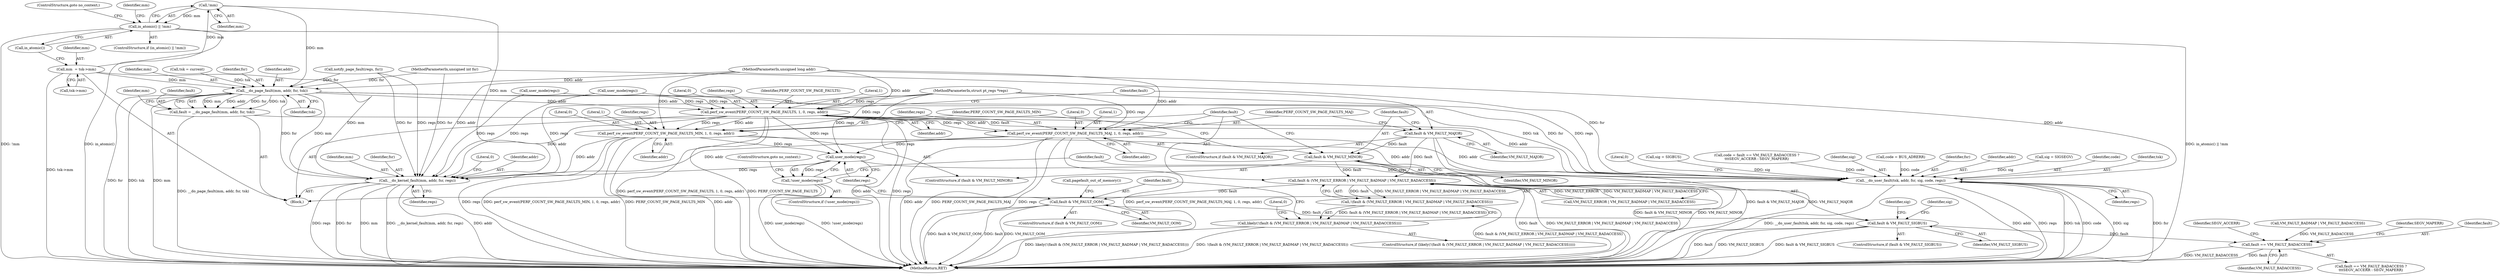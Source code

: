 digraph "1_linux_a8b0ca17b80e92faab46ee7179ba9e99ccb61233_6@pointer" {
"1000135" [label="(Call,!mm)"];
"1000127" [label="(Call,mm  = tsk->mm)"];
"1000133" [label="(Call,in_atomic() || !mm)"];
"1000178" [label="(Call,__do_page_fault(mm, addr, fsr, tsk))"];
"1000176" [label="(Call,fault = __do_page_fault(mm, addr, fsr, tsk))"];
"1000195" [label="(Call,fault & VM_FAULT_MAJOR)"];
"1000206" [label="(Call,fault & VM_FAULT_MINOR)"];
"1000218" [label="(Call,fault & (VM_FAULT_ERROR | VM_FAULT_BADMAP | VM_FAULT_BADACCESS))"];
"1000217" [label="(Call,!(fault & (VM_FAULT_ERROR | VM_FAULT_BADMAP | VM_FAULT_BADACCESS)))"];
"1000216" [label="(Call,likely(!(fault & (VM_FAULT_ERROR | VM_FAULT_BADMAP | VM_FAULT_BADACCESS))))"];
"1000228" [label="(Call,fault & VM_FAULT_OOM)"];
"1000241" [label="(Call,fault & VM_FAULT_SIGBUS)"];
"1000259" [label="(Call,fault == VM_FAULT_BADACCESS)"];
"1000188" [label="(Call,perf_sw_event(PERF_COUNT_SW_PAGE_FAULTS, 1, 0, regs, addr))"];
"1000198" [label="(Call,perf_sw_event(PERF_COUNT_SW_PAGE_FAULTS_MAJ, 1, 0, regs, addr))"];
"1000237" [label="(Call,user_mode(regs))"];
"1000236" [label="(Call,!user_mode(regs))"];
"1000264" [label="(Call,__do_user_fault(tsk, addr, fsr, sig, code, regs))"];
"1000274" [label="(Call,__do_kernel_fault(mm, addr, fsr, regs))"];
"1000209" [label="(Call,perf_sw_event(PERF_COUNT_SW_PAGE_FAULTS_MIN, 1, 0, regs, addr))"];
"1000137" [label="(ControlStructure,goto no_context;)"];
"1000179" [label="(Identifier,mm)"];
"1000227" [label="(ControlStructure,if (fault & VM_FAULT_OOM))"];
"1000239" [label="(ControlStructure,goto no_context;)"];
"1000133" [label="(Call,in_atomic() || !mm)"];
"1000193" [label="(Identifier,addr)"];
"1000272" [label="(Literal,0)"];
"1000230" [label="(Identifier,VM_FAULT_OOM)"];
"1000275" [label="(Identifier,mm)"];
"1000209" [label="(Call,perf_sw_event(PERF_COUNT_SW_PAGE_FAULTS_MIN, 1, 0, regs, addr))"];
"1000124" [label="(Call,tsk = current)"];
"1000235" [label="(ControlStructure,if (!user_mode(regs)))"];
"1000194" [label="(ControlStructure,if (fault & VM_FAULT_MAJOR))"];
"1000208" [label="(Identifier,VM_FAULT_MINOR)"];
"1000277" [label="(Identifier,fsr)"];
"1000182" [label="(Identifier,tsk)"];
"1000218" [label="(Call,fault & (VM_FAULT_ERROR | VM_FAULT_BADMAP | VM_FAULT_BADACCESS))"];
"1000129" [label="(Call,tsk->mm)"];
"1000190" [label="(Literal,1)"];
"1000232" [label="(Call,pagefault_out_of_memory())"];
"1000263" [label="(Identifier,SEGV_MAPERR)"];
"1000217" [label="(Call,!(fault & (VM_FAULT_ERROR | VM_FAULT_BADMAP | VM_FAULT_BADACCESS)))"];
"1000260" [label="(Identifier,fault)"];
"1000245" [label="(Call,sig = SIGBUS)"];
"1000262" [label="(Identifier,SEGV_ACCERR)"];
"1000215" [label="(ControlStructure,if (likely(!(fault & (VM_FAULT_ERROR | VM_FAULT_BADMAP | VM_FAULT_BADACCESS)))))"];
"1000127" [label="(Call,mm  = tsk->mm)"];
"1000196" [label="(Identifier,fault)"];
"1000181" [label="(Identifier,fsr)"];
"1000111" [label="(MethodParameterIn,struct pt_regs *regs)"];
"1000261" [label="(Identifier,VM_FAULT_BADACCESS)"];
"1000191" [label="(Literal,0)"];
"1000212" [label="(Literal,0)"];
"1000281" [label="(MethodReturn,RET)"];
"1000195" [label="(Call,fault & VM_FAULT_MAJOR)"];
"1000112" [label="(Block,)"];
"1000237" [label="(Call,user_mode(regs))"];
"1000203" [label="(Identifier,addr)"];
"1000192" [label="(Identifier,regs)"];
"1000205" [label="(ControlStructure,if (fault & VM_FAULT_MINOR))"];
"1000264" [label="(Call,__do_user_fault(tsk, addr, fsr, sig, code, regs))"];
"1000256" [label="(Call,code = fault == VM_FAULT_BADACCESS ?\n\t\t\tSEGV_ACCERR : SEGV_MAPERR)"];
"1000236" [label="(Call,!user_mode(regs))"];
"1000242" [label="(Identifier,fault)"];
"1000202" [label="(Identifier,regs)"];
"1000149" [label="(Call,user_mode(regs))"];
"1000210" [label="(Identifier,PERF_COUNT_SW_PAGE_FAULTS_MIN)"];
"1000109" [label="(MethodParameterIn,unsigned long addr)"];
"1000278" [label="(Identifier,regs)"];
"1000258" [label="(Call,fault == VM_FAULT_BADACCESS ?\n\t\t\tSEGV_ACCERR : SEGV_MAPERR)"];
"1000180" [label="(Identifier,addr)"];
"1000270" [label="(Identifier,regs)"];
"1000201" [label="(Literal,0)"];
"1000134" [label="(Call,in_atomic())"];
"1000143" [label="(Identifier,mm)"];
"1000268" [label="(Identifier,sig)"];
"1000214" [label="(Identifier,addr)"];
"1000228" [label="(Call,fault & VM_FAULT_OOM)"];
"1000219" [label="(Identifier,fault)"];
"1000229" [label="(Identifier,fault)"];
"1000240" [label="(ControlStructure,if (fault & VM_FAULT_SIGBUS))"];
"1000243" [label="(Identifier,VM_FAULT_SIGBUS)"];
"1000246" [label="(Identifier,sig)"];
"1000248" [label="(Call,code = BUS_ADRERR)"];
"1000189" [label="(Identifier,PERF_COUNT_SW_PAGE_FAULTS)"];
"1000198" [label="(Call,perf_sw_event(PERF_COUNT_SW_PAGE_FAULTS_MAJ, 1, 0, regs, addr))"];
"1000110" [label="(MethodParameterIn,unsigned int fsr)"];
"1000259" [label="(Call,fault == VM_FAULT_BADACCESS)"];
"1000238" [label="(Identifier,regs)"];
"1000119" [label="(Call,notify_page_fault(regs, fsr))"];
"1000280" [label="(Literal,0)"];
"1000267" [label="(Identifier,fsr)"];
"1000206" [label="(Call,fault & VM_FAULT_MINOR)"];
"1000128" [label="(Identifier,mm)"];
"1000211" [label="(Literal,1)"];
"1000241" [label="(Call,fault & VM_FAULT_SIGBUS)"];
"1000266" [label="(Identifier,addr)"];
"1000186" [label="(Identifier,mm)"];
"1000136" [label="(Identifier,mm)"];
"1000213" [label="(Identifier,regs)"];
"1000226" [label="(Literal,0)"];
"1000274" [label="(Call,__do_kernel_fault(mm, addr, fsr, regs))"];
"1000216" [label="(Call,likely(!(fault & (VM_FAULT_ERROR | VM_FAULT_BADMAP | VM_FAULT_BADACCESS))))"];
"1000178" [label="(Call,__do_page_fault(mm, addr, fsr, tsk))"];
"1000132" [label="(ControlStructure,if (in_atomic() || !mm))"];
"1000199" [label="(Identifier,PERF_COUNT_SW_PAGE_FAULTS_MAJ)"];
"1000177" [label="(Identifier,fault)"];
"1000188" [label="(Call,perf_sw_event(PERF_COUNT_SW_PAGE_FAULTS, 1, 0, regs, addr))"];
"1000276" [label="(Identifier,addr)"];
"1000220" [label="(Call,VM_FAULT_ERROR | VM_FAULT_BADMAP | VM_FAULT_BADACCESS)"];
"1000200" [label="(Literal,1)"];
"1000207" [label="(Identifier,fault)"];
"1000176" [label="(Call,fault = __do_page_fault(mm, addr, fsr, tsk))"];
"1000253" [label="(Call,sig = SIGSEGV)"];
"1000197" [label="(Identifier,VM_FAULT_MAJOR)"];
"1000222" [label="(Call,VM_FAULT_BADMAP | VM_FAULT_BADACCESS)"];
"1000135" [label="(Call,!mm)"];
"1000168" [label="(Call,user_mode(regs))"];
"1000269" [label="(Identifier,code)"];
"1000254" [label="(Identifier,sig)"];
"1000265" [label="(Identifier,tsk)"];
"1000135" -> "1000133"  [label="AST: "];
"1000135" -> "1000136"  [label="CFG: "];
"1000136" -> "1000135"  [label="AST: "];
"1000133" -> "1000135"  [label="CFG: "];
"1000135" -> "1000133"  [label="DDG: mm"];
"1000127" -> "1000135"  [label="DDG: mm"];
"1000135" -> "1000178"  [label="DDG: mm"];
"1000135" -> "1000274"  [label="DDG: mm"];
"1000127" -> "1000112"  [label="AST: "];
"1000127" -> "1000129"  [label="CFG: "];
"1000128" -> "1000127"  [label="AST: "];
"1000129" -> "1000127"  [label="AST: "];
"1000134" -> "1000127"  [label="CFG: "];
"1000127" -> "1000281"  [label="DDG: tsk->mm"];
"1000127" -> "1000178"  [label="DDG: mm"];
"1000127" -> "1000274"  [label="DDG: mm"];
"1000133" -> "1000132"  [label="AST: "];
"1000133" -> "1000134"  [label="CFG: "];
"1000134" -> "1000133"  [label="AST: "];
"1000137" -> "1000133"  [label="CFG: "];
"1000143" -> "1000133"  [label="CFG: "];
"1000133" -> "1000281"  [label="DDG: in_atomic()"];
"1000133" -> "1000281"  [label="DDG: in_atomic() || !mm"];
"1000133" -> "1000281"  [label="DDG: !mm"];
"1000178" -> "1000176"  [label="AST: "];
"1000178" -> "1000182"  [label="CFG: "];
"1000179" -> "1000178"  [label="AST: "];
"1000180" -> "1000178"  [label="AST: "];
"1000181" -> "1000178"  [label="AST: "];
"1000182" -> "1000178"  [label="AST: "];
"1000176" -> "1000178"  [label="CFG: "];
"1000178" -> "1000281"  [label="DDG: fsr"];
"1000178" -> "1000281"  [label="DDG: tsk"];
"1000178" -> "1000281"  [label="DDG: mm"];
"1000178" -> "1000176"  [label="DDG: mm"];
"1000178" -> "1000176"  [label="DDG: addr"];
"1000178" -> "1000176"  [label="DDG: fsr"];
"1000178" -> "1000176"  [label="DDG: tsk"];
"1000109" -> "1000178"  [label="DDG: addr"];
"1000119" -> "1000178"  [label="DDG: fsr"];
"1000110" -> "1000178"  [label="DDG: fsr"];
"1000124" -> "1000178"  [label="DDG: tsk"];
"1000178" -> "1000188"  [label="DDG: addr"];
"1000178" -> "1000264"  [label="DDG: tsk"];
"1000178" -> "1000264"  [label="DDG: fsr"];
"1000178" -> "1000274"  [label="DDG: mm"];
"1000178" -> "1000274"  [label="DDG: fsr"];
"1000176" -> "1000112"  [label="AST: "];
"1000177" -> "1000176"  [label="AST: "];
"1000186" -> "1000176"  [label="CFG: "];
"1000176" -> "1000281"  [label="DDG: __do_page_fault(mm, addr, fsr, tsk)"];
"1000176" -> "1000195"  [label="DDG: fault"];
"1000195" -> "1000194"  [label="AST: "];
"1000195" -> "1000197"  [label="CFG: "];
"1000196" -> "1000195"  [label="AST: "];
"1000197" -> "1000195"  [label="AST: "];
"1000199" -> "1000195"  [label="CFG: "];
"1000207" -> "1000195"  [label="CFG: "];
"1000195" -> "1000281"  [label="DDG: fault & VM_FAULT_MAJOR"];
"1000195" -> "1000281"  [label="DDG: VM_FAULT_MAJOR"];
"1000195" -> "1000206"  [label="DDG: fault"];
"1000195" -> "1000218"  [label="DDG: fault"];
"1000206" -> "1000205"  [label="AST: "];
"1000206" -> "1000208"  [label="CFG: "];
"1000207" -> "1000206"  [label="AST: "];
"1000208" -> "1000206"  [label="AST: "];
"1000210" -> "1000206"  [label="CFG: "];
"1000219" -> "1000206"  [label="CFG: "];
"1000206" -> "1000281"  [label="DDG: fault & VM_FAULT_MINOR"];
"1000206" -> "1000281"  [label="DDG: VM_FAULT_MINOR"];
"1000206" -> "1000218"  [label="DDG: fault"];
"1000218" -> "1000217"  [label="AST: "];
"1000218" -> "1000220"  [label="CFG: "];
"1000219" -> "1000218"  [label="AST: "];
"1000220" -> "1000218"  [label="AST: "];
"1000217" -> "1000218"  [label="CFG: "];
"1000218" -> "1000281"  [label="DDG: fault"];
"1000218" -> "1000281"  [label="DDG: VM_FAULT_ERROR | VM_FAULT_BADMAP | VM_FAULT_BADACCESS"];
"1000218" -> "1000217"  [label="DDG: fault"];
"1000218" -> "1000217"  [label="DDG: VM_FAULT_ERROR | VM_FAULT_BADMAP | VM_FAULT_BADACCESS"];
"1000220" -> "1000218"  [label="DDG: VM_FAULT_ERROR"];
"1000220" -> "1000218"  [label="DDG: VM_FAULT_BADMAP | VM_FAULT_BADACCESS"];
"1000218" -> "1000228"  [label="DDG: fault"];
"1000217" -> "1000216"  [label="AST: "];
"1000216" -> "1000217"  [label="CFG: "];
"1000217" -> "1000281"  [label="DDG: fault & (VM_FAULT_ERROR | VM_FAULT_BADMAP | VM_FAULT_BADACCESS)"];
"1000217" -> "1000216"  [label="DDG: fault & (VM_FAULT_ERROR | VM_FAULT_BADMAP | VM_FAULT_BADACCESS)"];
"1000216" -> "1000215"  [label="AST: "];
"1000226" -> "1000216"  [label="CFG: "];
"1000229" -> "1000216"  [label="CFG: "];
"1000216" -> "1000281"  [label="DDG: likely(!(fault & (VM_FAULT_ERROR | VM_FAULT_BADMAP | VM_FAULT_BADACCESS)))"];
"1000216" -> "1000281"  [label="DDG: !(fault & (VM_FAULT_ERROR | VM_FAULT_BADMAP | VM_FAULT_BADACCESS))"];
"1000228" -> "1000227"  [label="AST: "];
"1000228" -> "1000230"  [label="CFG: "];
"1000229" -> "1000228"  [label="AST: "];
"1000230" -> "1000228"  [label="AST: "];
"1000232" -> "1000228"  [label="CFG: "];
"1000238" -> "1000228"  [label="CFG: "];
"1000228" -> "1000281"  [label="DDG: fault & VM_FAULT_OOM"];
"1000228" -> "1000281"  [label="DDG: fault"];
"1000228" -> "1000281"  [label="DDG: VM_FAULT_OOM"];
"1000228" -> "1000241"  [label="DDG: fault"];
"1000241" -> "1000240"  [label="AST: "];
"1000241" -> "1000243"  [label="CFG: "];
"1000242" -> "1000241"  [label="AST: "];
"1000243" -> "1000241"  [label="AST: "];
"1000246" -> "1000241"  [label="CFG: "];
"1000254" -> "1000241"  [label="CFG: "];
"1000241" -> "1000281"  [label="DDG: fault & VM_FAULT_SIGBUS"];
"1000241" -> "1000281"  [label="DDG: fault"];
"1000241" -> "1000281"  [label="DDG: VM_FAULT_SIGBUS"];
"1000241" -> "1000259"  [label="DDG: fault"];
"1000259" -> "1000258"  [label="AST: "];
"1000259" -> "1000261"  [label="CFG: "];
"1000260" -> "1000259"  [label="AST: "];
"1000261" -> "1000259"  [label="AST: "];
"1000262" -> "1000259"  [label="CFG: "];
"1000263" -> "1000259"  [label="CFG: "];
"1000259" -> "1000281"  [label="DDG: fault"];
"1000259" -> "1000281"  [label="DDG: VM_FAULT_BADACCESS"];
"1000222" -> "1000259"  [label="DDG: VM_FAULT_BADACCESS"];
"1000188" -> "1000112"  [label="AST: "];
"1000188" -> "1000193"  [label="CFG: "];
"1000189" -> "1000188"  [label="AST: "];
"1000190" -> "1000188"  [label="AST: "];
"1000191" -> "1000188"  [label="AST: "];
"1000192" -> "1000188"  [label="AST: "];
"1000193" -> "1000188"  [label="AST: "];
"1000196" -> "1000188"  [label="CFG: "];
"1000188" -> "1000281"  [label="DDG: perf_sw_event(PERF_COUNT_SW_PAGE_FAULTS, 1, 0, regs, addr)"];
"1000188" -> "1000281"  [label="DDG: PERF_COUNT_SW_PAGE_FAULTS"];
"1000188" -> "1000281"  [label="DDG: addr"];
"1000188" -> "1000281"  [label="DDG: regs"];
"1000168" -> "1000188"  [label="DDG: regs"];
"1000149" -> "1000188"  [label="DDG: regs"];
"1000111" -> "1000188"  [label="DDG: regs"];
"1000109" -> "1000188"  [label="DDG: addr"];
"1000188" -> "1000198"  [label="DDG: regs"];
"1000188" -> "1000198"  [label="DDG: addr"];
"1000188" -> "1000209"  [label="DDG: regs"];
"1000188" -> "1000209"  [label="DDG: addr"];
"1000188" -> "1000237"  [label="DDG: regs"];
"1000188" -> "1000264"  [label="DDG: addr"];
"1000188" -> "1000274"  [label="DDG: addr"];
"1000198" -> "1000194"  [label="AST: "];
"1000198" -> "1000203"  [label="CFG: "];
"1000199" -> "1000198"  [label="AST: "];
"1000200" -> "1000198"  [label="AST: "];
"1000201" -> "1000198"  [label="AST: "];
"1000202" -> "1000198"  [label="AST: "];
"1000203" -> "1000198"  [label="AST: "];
"1000219" -> "1000198"  [label="CFG: "];
"1000198" -> "1000281"  [label="DDG: addr"];
"1000198" -> "1000281"  [label="DDG: PERF_COUNT_SW_PAGE_FAULTS_MAJ"];
"1000198" -> "1000281"  [label="DDG: regs"];
"1000198" -> "1000281"  [label="DDG: perf_sw_event(PERF_COUNT_SW_PAGE_FAULTS_MAJ, 1, 0, regs, addr)"];
"1000111" -> "1000198"  [label="DDG: regs"];
"1000109" -> "1000198"  [label="DDG: addr"];
"1000198" -> "1000237"  [label="DDG: regs"];
"1000198" -> "1000264"  [label="DDG: addr"];
"1000198" -> "1000274"  [label="DDG: addr"];
"1000237" -> "1000236"  [label="AST: "];
"1000237" -> "1000238"  [label="CFG: "];
"1000238" -> "1000237"  [label="AST: "];
"1000236" -> "1000237"  [label="CFG: "];
"1000237" -> "1000236"  [label="DDG: regs"];
"1000209" -> "1000237"  [label="DDG: regs"];
"1000111" -> "1000237"  [label="DDG: regs"];
"1000237" -> "1000264"  [label="DDG: regs"];
"1000237" -> "1000274"  [label="DDG: regs"];
"1000236" -> "1000235"  [label="AST: "];
"1000239" -> "1000236"  [label="CFG: "];
"1000242" -> "1000236"  [label="CFG: "];
"1000236" -> "1000281"  [label="DDG: user_mode(regs)"];
"1000236" -> "1000281"  [label="DDG: !user_mode(regs)"];
"1000264" -> "1000112"  [label="AST: "];
"1000264" -> "1000270"  [label="CFG: "];
"1000265" -> "1000264"  [label="AST: "];
"1000266" -> "1000264"  [label="AST: "];
"1000267" -> "1000264"  [label="AST: "];
"1000268" -> "1000264"  [label="AST: "];
"1000269" -> "1000264"  [label="AST: "];
"1000270" -> "1000264"  [label="AST: "];
"1000272" -> "1000264"  [label="CFG: "];
"1000264" -> "1000281"  [label="DDG: tsk"];
"1000264" -> "1000281"  [label="DDG: code"];
"1000264" -> "1000281"  [label="DDG: sig"];
"1000264" -> "1000281"  [label="DDG: fsr"];
"1000264" -> "1000281"  [label="DDG: __do_user_fault(tsk, addr, fsr, sig, code, regs)"];
"1000264" -> "1000281"  [label="DDG: addr"];
"1000264" -> "1000281"  [label="DDG: regs"];
"1000209" -> "1000264"  [label="DDG: addr"];
"1000109" -> "1000264"  [label="DDG: addr"];
"1000110" -> "1000264"  [label="DDG: fsr"];
"1000253" -> "1000264"  [label="DDG: sig"];
"1000245" -> "1000264"  [label="DDG: sig"];
"1000256" -> "1000264"  [label="DDG: code"];
"1000248" -> "1000264"  [label="DDG: code"];
"1000111" -> "1000264"  [label="DDG: regs"];
"1000274" -> "1000112"  [label="AST: "];
"1000274" -> "1000278"  [label="CFG: "];
"1000275" -> "1000274"  [label="AST: "];
"1000276" -> "1000274"  [label="AST: "];
"1000277" -> "1000274"  [label="AST: "];
"1000278" -> "1000274"  [label="AST: "];
"1000280" -> "1000274"  [label="CFG: "];
"1000274" -> "1000281"  [label="DDG: regs"];
"1000274" -> "1000281"  [label="DDG: mm"];
"1000274" -> "1000281"  [label="DDG: __do_kernel_fault(mm, addr, fsr, regs)"];
"1000274" -> "1000281"  [label="DDG: addr"];
"1000274" -> "1000281"  [label="DDG: fsr"];
"1000209" -> "1000274"  [label="DDG: addr"];
"1000109" -> "1000274"  [label="DDG: addr"];
"1000119" -> "1000274"  [label="DDG: fsr"];
"1000119" -> "1000274"  [label="DDG: regs"];
"1000110" -> "1000274"  [label="DDG: fsr"];
"1000168" -> "1000274"  [label="DDG: regs"];
"1000149" -> "1000274"  [label="DDG: regs"];
"1000111" -> "1000274"  [label="DDG: regs"];
"1000209" -> "1000205"  [label="AST: "];
"1000209" -> "1000214"  [label="CFG: "];
"1000210" -> "1000209"  [label="AST: "];
"1000211" -> "1000209"  [label="AST: "];
"1000212" -> "1000209"  [label="AST: "];
"1000213" -> "1000209"  [label="AST: "];
"1000214" -> "1000209"  [label="AST: "];
"1000219" -> "1000209"  [label="CFG: "];
"1000209" -> "1000281"  [label="DDG: perf_sw_event(PERF_COUNT_SW_PAGE_FAULTS_MIN, 1, 0, regs, addr)"];
"1000209" -> "1000281"  [label="DDG: PERF_COUNT_SW_PAGE_FAULTS_MIN"];
"1000209" -> "1000281"  [label="DDG: addr"];
"1000209" -> "1000281"  [label="DDG: regs"];
"1000111" -> "1000209"  [label="DDG: regs"];
"1000109" -> "1000209"  [label="DDG: addr"];
}
